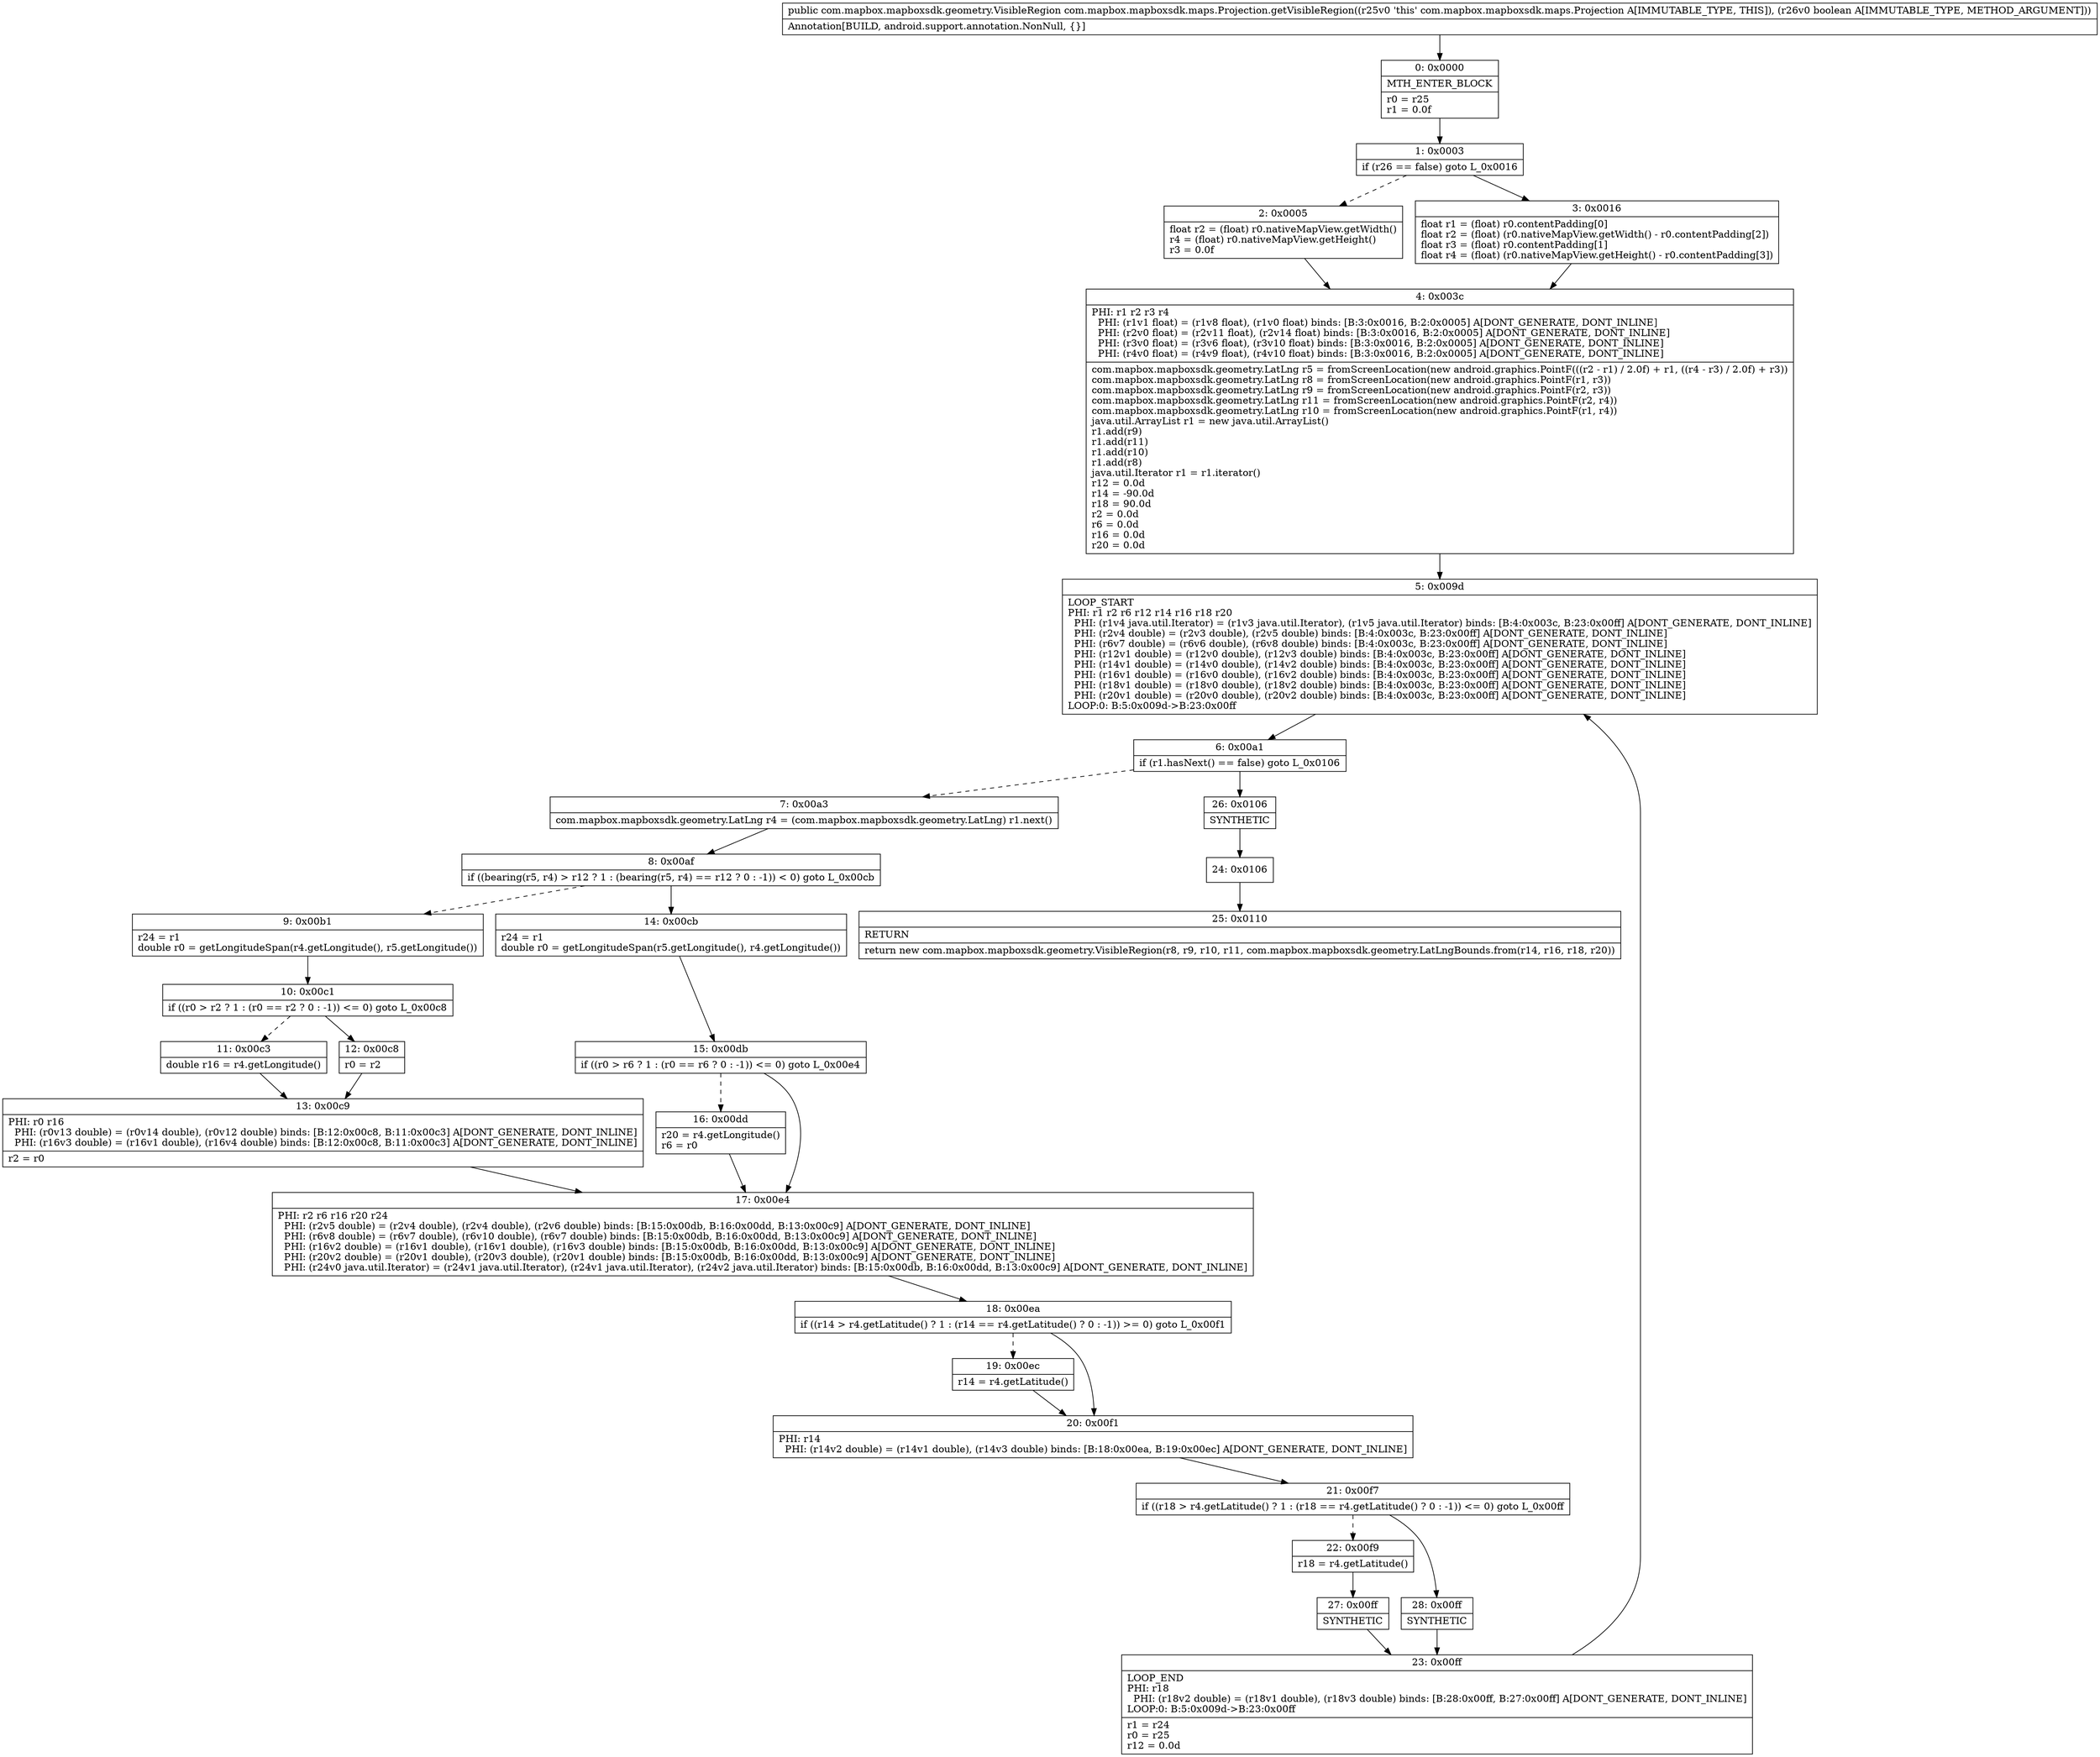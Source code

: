 digraph "CFG forcom.mapbox.mapboxsdk.maps.Projection.getVisibleRegion(Z)Lcom\/mapbox\/mapboxsdk\/geometry\/VisibleRegion;" {
Node_0 [shape=record,label="{0\:\ 0x0000|MTH_ENTER_BLOCK\l|r0 = r25\lr1 = 0.0f\l}"];
Node_1 [shape=record,label="{1\:\ 0x0003|if (r26 == false) goto L_0x0016\l}"];
Node_2 [shape=record,label="{2\:\ 0x0005|float r2 = (float) r0.nativeMapView.getWidth()\lr4 = (float) r0.nativeMapView.getHeight()\lr3 = 0.0f\l}"];
Node_3 [shape=record,label="{3\:\ 0x0016|float r1 = (float) r0.contentPadding[0]\lfloat r2 = (float) (r0.nativeMapView.getWidth() \- r0.contentPadding[2])\lfloat r3 = (float) r0.contentPadding[1]\lfloat r4 = (float) (r0.nativeMapView.getHeight() \- r0.contentPadding[3])\l}"];
Node_4 [shape=record,label="{4\:\ 0x003c|PHI: r1 r2 r3 r4 \l  PHI: (r1v1 float) = (r1v8 float), (r1v0 float) binds: [B:3:0x0016, B:2:0x0005] A[DONT_GENERATE, DONT_INLINE]\l  PHI: (r2v0 float) = (r2v11 float), (r2v14 float) binds: [B:3:0x0016, B:2:0x0005] A[DONT_GENERATE, DONT_INLINE]\l  PHI: (r3v0 float) = (r3v6 float), (r3v10 float) binds: [B:3:0x0016, B:2:0x0005] A[DONT_GENERATE, DONT_INLINE]\l  PHI: (r4v0 float) = (r4v9 float), (r4v10 float) binds: [B:3:0x0016, B:2:0x0005] A[DONT_GENERATE, DONT_INLINE]\l|com.mapbox.mapboxsdk.geometry.LatLng r5 = fromScreenLocation(new android.graphics.PointF(((r2 \- r1) \/ 2.0f) + r1, ((r4 \- r3) \/ 2.0f) + r3))\lcom.mapbox.mapboxsdk.geometry.LatLng r8 = fromScreenLocation(new android.graphics.PointF(r1, r3))\lcom.mapbox.mapboxsdk.geometry.LatLng r9 = fromScreenLocation(new android.graphics.PointF(r2, r3))\lcom.mapbox.mapboxsdk.geometry.LatLng r11 = fromScreenLocation(new android.graphics.PointF(r2, r4))\lcom.mapbox.mapboxsdk.geometry.LatLng r10 = fromScreenLocation(new android.graphics.PointF(r1, r4))\ljava.util.ArrayList r1 = new java.util.ArrayList()\lr1.add(r9)\lr1.add(r11)\lr1.add(r10)\lr1.add(r8)\ljava.util.Iterator r1 = r1.iterator()\lr12 = 0.0d\lr14 = \-90.0d\lr18 = 90.0d\lr2 = 0.0d\lr6 = 0.0d\lr16 = 0.0d\lr20 = 0.0d\l}"];
Node_5 [shape=record,label="{5\:\ 0x009d|LOOP_START\lPHI: r1 r2 r6 r12 r14 r16 r18 r20 \l  PHI: (r1v4 java.util.Iterator) = (r1v3 java.util.Iterator), (r1v5 java.util.Iterator) binds: [B:4:0x003c, B:23:0x00ff] A[DONT_GENERATE, DONT_INLINE]\l  PHI: (r2v4 double) = (r2v3 double), (r2v5 double) binds: [B:4:0x003c, B:23:0x00ff] A[DONT_GENERATE, DONT_INLINE]\l  PHI: (r6v7 double) = (r6v6 double), (r6v8 double) binds: [B:4:0x003c, B:23:0x00ff] A[DONT_GENERATE, DONT_INLINE]\l  PHI: (r12v1 double) = (r12v0 double), (r12v3 double) binds: [B:4:0x003c, B:23:0x00ff] A[DONT_GENERATE, DONT_INLINE]\l  PHI: (r14v1 double) = (r14v0 double), (r14v2 double) binds: [B:4:0x003c, B:23:0x00ff] A[DONT_GENERATE, DONT_INLINE]\l  PHI: (r16v1 double) = (r16v0 double), (r16v2 double) binds: [B:4:0x003c, B:23:0x00ff] A[DONT_GENERATE, DONT_INLINE]\l  PHI: (r18v1 double) = (r18v0 double), (r18v2 double) binds: [B:4:0x003c, B:23:0x00ff] A[DONT_GENERATE, DONT_INLINE]\l  PHI: (r20v1 double) = (r20v0 double), (r20v2 double) binds: [B:4:0x003c, B:23:0x00ff] A[DONT_GENERATE, DONT_INLINE]\lLOOP:0: B:5:0x009d\-\>B:23:0x00ff\l}"];
Node_6 [shape=record,label="{6\:\ 0x00a1|if (r1.hasNext() == false) goto L_0x0106\l}"];
Node_7 [shape=record,label="{7\:\ 0x00a3|com.mapbox.mapboxsdk.geometry.LatLng r4 = (com.mapbox.mapboxsdk.geometry.LatLng) r1.next()\l}"];
Node_8 [shape=record,label="{8\:\ 0x00af|if ((bearing(r5, r4) \> r12 ? 1 : (bearing(r5, r4) == r12 ? 0 : \-1)) \< 0) goto L_0x00cb\l}"];
Node_9 [shape=record,label="{9\:\ 0x00b1|r24 = r1\ldouble r0 = getLongitudeSpan(r4.getLongitude(), r5.getLongitude())\l}"];
Node_10 [shape=record,label="{10\:\ 0x00c1|if ((r0 \> r2 ? 1 : (r0 == r2 ? 0 : \-1)) \<= 0) goto L_0x00c8\l}"];
Node_11 [shape=record,label="{11\:\ 0x00c3|double r16 = r4.getLongitude()\l}"];
Node_12 [shape=record,label="{12\:\ 0x00c8|r0 = r2\l}"];
Node_13 [shape=record,label="{13\:\ 0x00c9|PHI: r0 r16 \l  PHI: (r0v13 double) = (r0v14 double), (r0v12 double) binds: [B:12:0x00c8, B:11:0x00c3] A[DONT_GENERATE, DONT_INLINE]\l  PHI: (r16v3 double) = (r16v1 double), (r16v4 double) binds: [B:12:0x00c8, B:11:0x00c3] A[DONT_GENERATE, DONT_INLINE]\l|r2 = r0\l}"];
Node_14 [shape=record,label="{14\:\ 0x00cb|r24 = r1\ldouble r0 = getLongitudeSpan(r5.getLongitude(), r4.getLongitude())\l}"];
Node_15 [shape=record,label="{15\:\ 0x00db|if ((r0 \> r6 ? 1 : (r0 == r6 ? 0 : \-1)) \<= 0) goto L_0x00e4\l}"];
Node_16 [shape=record,label="{16\:\ 0x00dd|r20 = r4.getLongitude()\lr6 = r0\l}"];
Node_17 [shape=record,label="{17\:\ 0x00e4|PHI: r2 r6 r16 r20 r24 \l  PHI: (r2v5 double) = (r2v4 double), (r2v4 double), (r2v6 double) binds: [B:15:0x00db, B:16:0x00dd, B:13:0x00c9] A[DONT_GENERATE, DONT_INLINE]\l  PHI: (r6v8 double) = (r6v7 double), (r6v10 double), (r6v7 double) binds: [B:15:0x00db, B:16:0x00dd, B:13:0x00c9] A[DONT_GENERATE, DONT_INLINE]\l  PHI: (r16v2 double) = (r16v1 double), (r16v1 double), (r16v3 double) binds: [B:15:0x00db, B:16:0x00dd, B:13:0x00c9] A[DONT_GENERATE, DONT_INLINE]\l  PHI: (r20v2 double) = (r20v1 double), (r20v3 double), (r20v1 double) binds: [B:15:0x00db, B:16:0x00dd, B:13:0x00c9] A[DONT_GENERATE, DONT_INLINE]\l  PHI: (r24v0 java.util.Iterator) = (r24v1 java.util.Iterator), (r24v1 java.util.Iterator), (r24v2 java.util.Iterator) binds: [B:15:0x00db, B:16:0x00dd, B:13:0x00c9] A[DONT_GENERATE, DONT_INLINE]\l}"];
Node_18 [shape=record,label="{18\:\ 0x00ea|if ((r14 \> r4.getLatitude() ? 1 : (r14 == r4.getLatitude() ? 0 : \-1)) \>= 0) goto L_0x00f1\l}"];
Node_19 [shape=record,label="{19\:\ 0x00ec|r14 = r4.getLatitude()\l}"];
Node_20 [shape=record,label="{20\:\ 0x00f1|PHI: r14 \l  PHI: (r14v2 double) = (r14v1 double), (r14v3 double) binds: [B:18:0x00ea, B:19:0x00ec] A[DONT_GENERATE, DONT_INLINE]\l}"];
Node_21 [shape=record,label="{21\:\ 0x00f7|if ((r18 \> r4.getLatitude() ? 1 : (r18 == r4.getLatitude() ? 0 : \-1)) \<= 0) goto L_0x00ff\l}"];
Node_22 [shape=record,label="{22\:\ 0x00f9|r18 = r4.getLatitude()\l}"];
Node_23 [shape=record,label="{23\:\ 0x00ff|LOOP_END\lPHI: r18 \l  PHI: (r18v2 double) = (r18v1 double), (r18v3 double) binds: [B:28:0x00ff, B:27:0x00ff] A[DONT_GENERATE, DONT_INLINE]\lLOOP:0: B:5:0x009d\-\>B:23:0x00ff\l|r1 = r24\lr0 = r25\lr12 = 0.0d\l}"];
Node_24 [shape=record,label="{24\:\ 0x0106}"];
Node_25 [shape=record,label="{25\:\ 0x0110|RETURN\l|return new com.mapbox.mapboxsdk.geometry.VisibleRegion(r8, r9, r10, r11, com.mapbox.mapboxsdk.geometry.LatLngBounds.from(r14, r16, r18, r20))\l}"];
Node_26 [shape=record,label="{26\:\ 0x0106|SYNTHETIC\l}"];
Node_27 [shape=record,label="{27\:\ 0x00ff|SYNTHETIC\l}"];
Node_28 [shape=record,label="{28\:\ 0x00ff|SYNTHETIC\l}"];
MethodNode[shape=record,label="{public com.mapbox.mapboxsdk.geometry.VisibleRegion com.mapbox.mapboxsdk.maps.Projection.getVisibleRegion((r25v0 'this' com.mapbox.mapboxsdk.maps.Projection A[IMMUTABLE_TYPE, THIS]), (r26v0 boolean A[IMMUTABLE_TYPE, METHOD_ARGUMENT]))  | Annotation[BUILD, android.support.annotation.NonNull, \{\}]\l}"];
MethodNode -> Node_0;
Node_0 -> Node_1;
Node_1 -> Node_2[style=dashed];
Node_1 -> Node_3;
Node_2 -> Node_4;
Node_3 -> Node_4;
Node_4 -> Node_5;
Node_5 -> Node_6;
Node_6 -> Node_7[style=dashed];
Node_6 -> Node_26;
Node_7 -> Node_8;
Node_8 -> Node_9[style=dashed];
Node_8 -> Node_14;
Node_9 -> Node_10;
Node_10 -> Node_11[style=dashed];
Node_10 -> Node_12;
Node_11 -> Node_13;
Node_12 -> Node_13;
Node_13 -> Node_17;
Node_14 -> Node_15;
Node_15 -> Node_16[style=dashed];
Node_15 -> Node_17;
Node_16 -> Node_17;
Node_17 -> Node_18;
Node_18 -> Node_19[style=dashed];
Node_18 -> Node_20;
Node_19 -> Node_20;
Node_20 -> Node_21;
Node_21 -> Node_22[style=dashed];
Node_21 -> Node_28;
Node_22 -> Node_27;
Node_23 -> Node_5;
Node_24 -> Node_25;
Node_26 -> Node_24;
Node_27 -> Node_23;
Node_28 -> Node_23;
}


